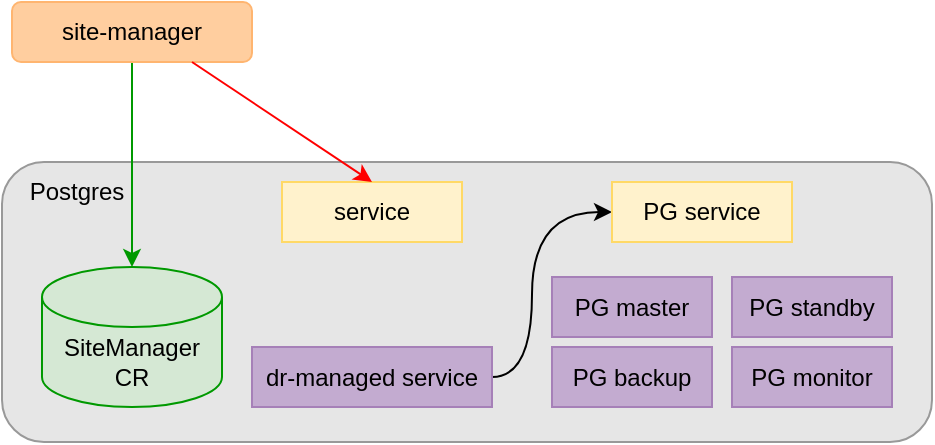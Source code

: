 <mxfile version="20.3.0" type="device"><diagram id="87Af9uQF44E3nUgPHpQt" name="site-manager-PG-service-with-CR-new"><mxGraphModel dx="1278" dy="649" grid="1" gridSize="10" guides="1" tooltips="1" connect="1" arrows="1" fold="1" page="1" pageScale="1" pageWidth="850" pageHeight="1100" math="0" shadow="0"><root><mxCell id="0"/><mxCell id="1" parent="0"/><mxCell id="Ts_mCmAnqR-dqBnG-3PX-1" value="" style="rounded=1;whiteSpace=wrap;html=1;strokeColor=#999999;fillColor=#E6E6E6;" vertex="1" parent="1"><mxGeometry x="175" y="350" width="465" height="140" as="geometry"/></mxCell><mxCell id="Ts_mCmAnqR-dqBnG-3PX-19" style="edgeStyle=orthogonalEdgeStyle;curved=1;rounded=0;orthogonalLoop=1;jettySize=auto;html=1;exitX=0.5;exitY=1;exitDx=0;exitDy=0;entryX=0.5;entryY=0;entryDx=0;entryDy=0;entryPerimeter=0;strokeColor=#009900;" edge="1" parent="1" source="Ts_mCmAnqR-dqBnG-3PX-2" target="Ts_mCmAnqR-dqBnG-3PX-4"><mxGeometry relative="1" as="geometry"/></mxCell><mxCell id="Ts_mCmAnqR-dqBnG-3PX-2" value="site-manager" style="rounded=1;whiteSpace=wrap;html=1;strokeColor=#FFB570;fillColor=#FFCE9F;" vertex="1" parent="1"><mxGeometry x="180" y="270" width="120" height="30" as="geometry"/></mxCell><mxCell id="Ts_mCmAnqR-dqBnG-3PX-3" value="Postgres" style="text;html=1;strokeColor=none;fillColor=none;align=center;verticalAlign=middle;whiteSpace=wrap;rounded=0;" vertex="1" parent="1"><mxGeometry x="175" y="350" width="75" height="30" as="geometry"/></mxCell><mxCell id="Ts_mCmAnqR-dqBnG-3PX-4" value="SiteManager CR" style="shape=cylinder3;whiteSpace=wrap;html=1;boundedLbl=1;backgroundOutline=1;size=15;strokeColor=#009900;fillColor=#D5E8D4;" vertex="1" parent="1"><mxGeometry x="195" y="402.5" width="90" height="70" as="geometry"/></mxCell><mxCell id="Ts_mCmAnqR-dqBnG-3PX-5" value="service" style="rounded=0;whiteSpace=wrap;html=1;strokeColor=#FFD966;fillColor=#FFF2CC;" vertex="1" parent="1"><mxGeometry x="315" y="360" width="90" height="30" as="geometry"/></mxCell><mxCell id="Ts_mCmAnqR-dqBnG-3PX-17" style="edgeStyle=orthogonalEdgeStyle;curved=1;rounded=0;orthogonalLoop=1;jettySize=auto;html=1;entryX=0;entryY=0.5;entryDx=0;entryDy=0;" edge="1" parent="1" source="Ts_mCmAnqR-dqBnG-3PX-6" target="Ts_mCmAnqR-dqBnG-3PX-7"><mxGeometry relative="1" as="geometry"><Array as="points"><mxPoint x="440" y="458"/><mxPoint x="440" y="375"/></Array></mxGeometry></mxCell><mxCell id="Ts_mCmAnqR-dqBnG-3PX-6" value="dr-managed service" style="rounded=0;whiteSpace=wrap;html=1;strokeColor=#A680B8;fillColor=#C3ABD0;" vertex="1" parent="1"><mxGeometry x="300" y="442.5" width="120" height="30" as="geometry"/></mxCell><mxCell id="Ts_mCmAnqR-dqBnG-3PX-7" value="PG service" style="rounded=0;whiteSpace=wrap;html=1;strokeColor=#FFD966;fillColor=#FFF2CC;" vertex="1" parent="1"><mxGeometry x="480" y="360" width="90" height="30" as="geometry"/></mxCell><mxCell id="Ts_mCmAnqR-dqBnG-3PX-10" value="PG master" style="rounded=0;whiteSpace=wrap;html=1;strokeColor=#A680B8;fillColor=#C3ABD0;" vertex="1" parent="1"><mxGeometry x="450" y="407.5" width="80" height="30" as="geometry"/></mxCell><mxCell id="Ts_mCmAnqR-dqBnG-3PX-11" value="PG backup" style="rounded=0;whiteSpace=wrap;html=1;strokeColor=#A680B8;fillColor=#C3ABD0;" vertex="1" parent="1"><mxGeometry x="450" y="442.5" width="80" height="30" as="geometry"/></mxCell><mxCell id="Ts_mCmAnqR-dqBnG-3PX-12" value="PG standby" style="rounded=0;whiteSpace=wrap;html=1;strokeColor=#A680B8;fillColor=#C3ABD0;" vertex="1" parent="1"><mxGeometry x="540" y="407.5" width="80" height="30" as="geometry"/></mxCell><mxCell id="Ts_mCmAnqR-dqBnG-3PX-14" value="PG monitor" style="rounded=0;whiteSpace=wrap;html=1;strokeColor=#A680B8;fillColor=#C3ABD0;" vertex="1" parent="1"><mxGeometry x="540" y="442.5" width="80" height="30" as="geometry"/></mxCell><mxCell id="Ts_mCmAnqR-dqBnG-3PX-20" value="" style="endArrow=classic;html=1;rounded=0;strokeColor=#FF0000;curved=1;exitX=0.75;exitY=1;exitDx=0;exitDy=0;entryX=0.5;entryY=0;entryDx=0;entryDy=0;" edge="1" parent="1" source="Ts_mCmAnqR-dqBnG-3PX-2" target="Ts_mCmAnqR-dqBnG-3PX-5"><mxGeometry width="50" height="50" relative="1" as="geometry"><mxPoint x="320" y="350" as="sourcePoint"/><mxPoint x="370" y="300" as="targetPoint"/></mxGeometry></mxCell></root></mxGraphModel></diagram></mxfile>